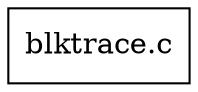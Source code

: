 /* Envoy connection bytecounts and claim trees
 * Host: moonraider.cl.cam.ac.uk:9922
 * Time: Sat Dec 30 15:44:47 2006
 */

/* Connections:
 *   moonraider.cl.cam.ac.uk:50996 CLIENT_IN:
 *     messages/bytes in     : 5279/82329
 *     messages/bytes out    : 5278/204544
 *     new messages/bytes in : 1117/17415
 *     new messages/bytes out: 1117/43186
 *   moonraider.cl.cam.ac.uk:9923 STORAGE_OUT:
 *     messages/bytes in     : 2/111
 *     messages/bytes out    : 2/42
 *     new messages/bytes in : 1/84
 *     new messages/bytes out: 1/15
 *   skiing-0.xeno.cl.cam.ac.uk:9923 STORAGE_OUT:
 *     messages/bytes in     : 1/27
 *     messages/bytes out    : 1/27
 *     new messages/bytes in : 0/0
 *     new messages/bytes out: 0/0
 *   druid-0.xeno.cl.cam.ac.uk:9922 ENVOY_OUT:
 *     messages/bytes in     : 5114/231343
 *     messages/bytes out    : 5114/143592
 *     new messages/bytes in : 949/42820
 *     new messages/bytes out: 948/27492
 *   moonraider-1.xeno.cl.cam.ac.uk:42059 CLIENT_IN:
 *     messages/bytes in     : 4/80
 *     messages/bytes out    : 4/223
 *     new messages/bytes in : 0/0
 *     new messages/bytes out: 0/0
 *   druid-0.xeno.cl.cam.ac.uk:9922 ENVOY_IN:
 *     messages/bytes in     : 4/335
 *     messages/bytes out    : 3/39
 *     new messages/bytes in : 1/147
 *     new messages/bytes out: 1/7
 */

/* lease root is /linux/current/linux-2.6.18/block/blktrace.c */
digraph _linux_current_linux_2_6_18_block_blktrace_c {
  _linux_current_linux_2_6_18_block_blktrace_c [shape=box];
  _linux_current_linux_2_6_18_block_blktrace_c [label="blktrace.c"];
}

/* lease root is /linux/current/linux-2.6.18/block/cfq-iosched.c */
digraph _linux_current_linux_2_6_18_block_cfq_iosched_c {
  _linux_current_linux_2_6_18_block_cfq_iosched_c [shape=box];
  _linux_current_linux_2_6_18_block_cfq_iosched_c [label="cfq-iosched.c"];
}
